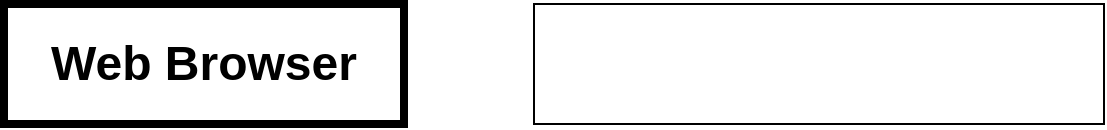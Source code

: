 <mxfile version="15.6.2" type="github">
  <diagram id="yt76_bcJkmnAl7NNn21-" name="Page-1">
    <mxGraphModel dx="1320" dy="484" grid="1" gridSize="10" guides="1" tooltips="1" connect="1" arrows="1" fold="1" page="1" pageScale="1" pageWidth="850" pageHeight="1100" math="0" shadow="0">
      <root>
        <mxCell id="0" />
        <mxCell id="1" parent="0" />
        <mxCell id="8ZkoKAFqIA9M4nE9LBip-1" value="&lt;h1&gt;&lt;b&gt;Web Browser&lt;/b&gt;&lt;/h1&gt;" style="rounded=0;whiteSpace=wrap;html=1;strokeWidth=4;" vertex="1" parent="1">
          <mxGeometry x="40" y="60" width="200" height="60" as="geometry" />
        </mxCell>
        <mxCell id="8ZkoKAFqIA9M4nE9LBip-2" value="" style="rounded=0;whiteSpace=wrap;html=1;" vertex="1" parent="1">
          <mxGeometry x="305" y="60" width="285" height="60" as="geometry" />
        </mxCell>
      </root>
    </mxGraphModel>
  </diagram>
</mxfile>
